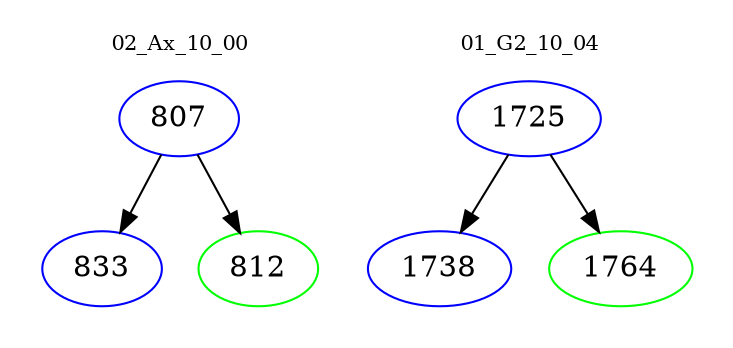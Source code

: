 digraph{
subgraph cluster_0 {
color = white
label = "02_Ax_10_00";
fontsize=10;
T0_807 [label="807", color="blue"]
T0_807 -> T0_833 [color="black"]
T0_833 [label="833", color="blue"]
T0_807 -> T0_812 [color="black"]
T0_812 [label="812", color="green"]
}
subgraph cluster_1 {
color = white
label = "01_G2_10_04";
fontsize=10;
T1_1725 [label="1725", color="blue"]
T1_1725 -> T1_1738 [color="black"]
T1_1738 [label="1738", color="blue"]
T1_1725 -> T1_1764 [color="black"]
T1_1764 [label="1764", color="green"]
}
}
